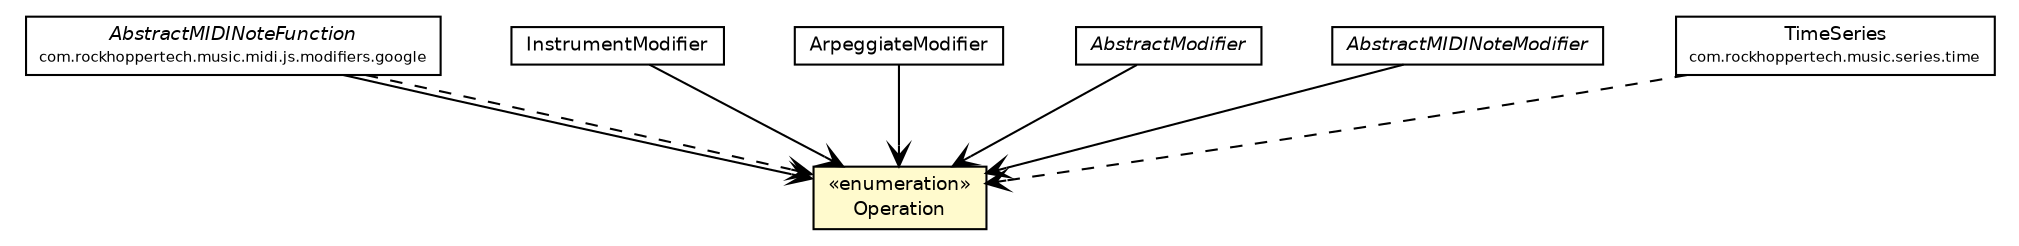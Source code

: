 #!/usr/local/bin/dot
#
# Class diagram 
# Generated by UMLGraph version R5_6-24-gf6e263 (http://www.umlgraph.org/)
#

digraph G {
	edge [fontname="Helvetica",fontsize=10,labelfontname="Helvetica",labelfontsize=10];
	node [fontname="Helvetica",fontsize=10,shape=plaintext];
	nodesep=0.25;
	ranksep=0.5;
	// com.rockhoppertech.music.midi.js.modifiers.google.AbstractMIDINoteFunction
	c6634 [label=<<table title="com.rockhoppertech.music.midi.js.modifiers.google.AbstractMIDINoteFunction" border="0" cellborder="1" cellspacing="0" cellpadding="2" port="p" href="../midi/js/modifiers/google/AbstractMIDINoteFunction.html">
		<tr><td><table border="0" cellspacing="0" cellpadding="1">
<tr><td align="center" balign="center"><font face="Helvetica-Oblique"> AbstractMIDINoteFunction </font></td></tr>
<tr><td align="center" balign="center"><font point-size="7.0"> com.rockhoppertech.music.midi.js.modifiers.google </font></td></tr>
		</table></td></tr>
		</table>>, URL="../midi/js/modifiers/google/AbstractMIDINoteFunction.html", fontname="Helvetica", fontcolor="black", fontsize=9.0];
	// com.rockhoppertech.music.modifiers.Modifier.Operation
	c6649 [label=<<table title="com.rockhoppertech.music.modifiers.Modifier.Operation" border="0" cellborder="1" cellspacing="0" cellpadding="2" port="p" bgcolor="lemonChiffon" href="./Modifier.Operation.html">
		<tr><td><table border="0" cellspacing="0" cellpadding="1">
<tr><td align="center" balign="center"> &#171;enumeration&#187; </td></tr>
<tr><td align="center" balign="center"> Operation </td></tr>
		</table></td></tr>
		</table>>, URL="./Modifier.Operation.html", fontname="Helvetica", fontcolor="black", fontsize=9.0];
	// com.rockhoppertech.music.modifiers.InstrumentModifier
	c6651 [label=<<table title="com.rockhoppertech.music.modifiers.InstrumentModifier" border="0" cellborder="1" cellspacing="0" cellpadding="2" port="p" href="./InstrumentModifier.html">
		<tr><td><table border="0" cellspacing="0" cellpadding="1">
<tr><td align="center" balign="center"> InstrumentModifier </td></tr>
		</table></td></tr>
		</table>>, URL="./InstrumentModifier.html", fontname="Helvetica", fontcolor="black", fontsize=9.0];
	// com.rockhoppertech.music.modifiers.ArpeggiateModifier
	c6654 [label=<<table title="com.rockhoppertech.music.modifiers.ArpeggiateModifier" border="0" cellborder="1" cellspacing="0" cellpadding="2" port="p" href="./ArpeggiateModifier.html">
		<tr><td><table border="0" cellspacing="0" cellpadding="1">
<tr><td align="center" balign="center"> ArpeggiateModifier </td></tr>
		</table></td></tr>
		</table>>, URL="./ArpeggiateModifier.html", fontname="Helvetica", fontcolor="black", fontsize=9.0];
	// com.rockhoppertech.music.modifiers.AbstractModifier
	c6655 [label=<<table title="com.rockhoppertech.music.modifiers.AbstractModifier" border="0" cellborder="1" cellspacing="0" cellpadding="2" port="p" href="./AbstractModifier.html">
		<tr><td><table border="0" cellspacing="0" cellpadding="1">
<tr><td align="center" balign="center"><font face="Helvetica-Oblique"> AbstractModifier </font></td></tr>
		</table></td></tr>
		</table>>, URL="./AbstractModifier.html", fontname="Helvetica", fontcolor="black", fontsize=9.0];
	// com.rockhoppertech.music.modifiers.AbstractMIDINoteModifier
	c6656 [label=<<table title="com.rockhoppertech.music.modifiers.AbstractMIDINoteModifier" border="0" cellborder="1" cellspacing="0" cellpadding="2" port="p" href="./AbstractMIDINoteModifier.html">
		<tr><td><table border="0" cellspacing="0" cellpadding="1">
<tr><td align="center" balign="center"><font face="Helvetica-Oblique"> AbstractMIDINoteModifier </font></td></tr>
		</table></td></tr>
		</table>>, URL="./AbstractMIDINoteModifier.html", fontname="Helvetica", fontcolor="black", fontsize=9.0];
	// com.rockhoppertech.music.series.time.TimeSeries
	c6663 [label=<<table title="com.rockhoppertech.music.series.time.TimeSeries" border="0" cellborder="1" cellspacing="0" cellpadding="2" port="p" href="../series/time/TimeSeries.html">
		<tr><td><table border="0" cellspacing="0" cellpadding="1">
<tr><td align="center" balign="center"> TimeSeries </td></tr>
<tr><td align="center" balign="center"><font point-size="7.0"> com.rockhoppertech.music.series.time </font></td></tr>
		</table></td></tr>
		</table>>, URL="../series/time/TimeSeries.html", fontname="Helvetica", fontcolor="black", fontsize=9.0];
	// com.rockhoppertech.music.midi.js.modifiers.google.AbstractMIDINoteFunction NAVASSOC com.rockhoppertech.music.modifiers.Modifier.Operation
	c6634:p -> c6649:p [taillabel="", label="", headlabel="", fontname="Helvetica", fontcolor="black", fontsize=10.0, color="black", arrowhead=open];
	// com.rockhoppertech.music.modifiers.InstrumentModifier NAVASSOC com.rockhoppertech.music.modifiers.Modifier.Operation
	c6651:p -> c6649:p [taillabel="", label="", headlabel="", fontname="Helvetica", fontcolor="black", fontsize=10.0, color="black", arrowhead=open];
	// com.rockhoppertech.music.modifiers.ArpeggiateModifier NAVASSOC com.rockhoppertech.music.modifiers.Modifier.Operation
	c6654:p -> c6649:p [taillabel="", label="", headlabel="", fontname="Helvetica", fontcolor="black", fontsize=10.0, color="black", arrowhead=open];
	// com.rockhoppertech.music.modifiers.AbstractModifier NAVASSOC com.rockhoppertech.music.modifiers.Modifier.Operation
	c6655:p -> c6649:p [taillabel="", label="", headlabel="", fontname="Helvetica", fontcolor="black", fontsize=10.0, color="black", arrowhead=open];
	// com.rockhoppertech.music.modifiers.AbstractMIDINoteModifier NAVASSOC com.rockhoppertech.music.modifiers.Modifier.Operation
	c6656:p -> c6649:p [taillabel="", label="", headlabel="", fontname="Helvetica", fontcolor="black", fontsize=10.0, color="black", arrowhead=open];
	// com.rockhoppertech.music.midi.js.modifiers.google.AbstractMIDINoteFunction DEPEND com.rockhoppertech.music.modifiers.Modifier.Operation
	c6634:p -> c6649:p [taillabel="", label="", headlabel="", fontname="Helvetica", fontcolor="black", fontsize=10.0, color="black", arrowhead=open, style=dashed];
	// com.rockhoppertech.music.series.time.TimeSeries DEPEND com.rockhoppertech.music.modifiers.Modifier.Operation
	c6663:p -> c6649:p [taillabel="", label="", headlabel="", fontname="Helvetica", fontcolor="black", fontsize=10.0, color="black", arrowhead=open, style=dashed];
}

